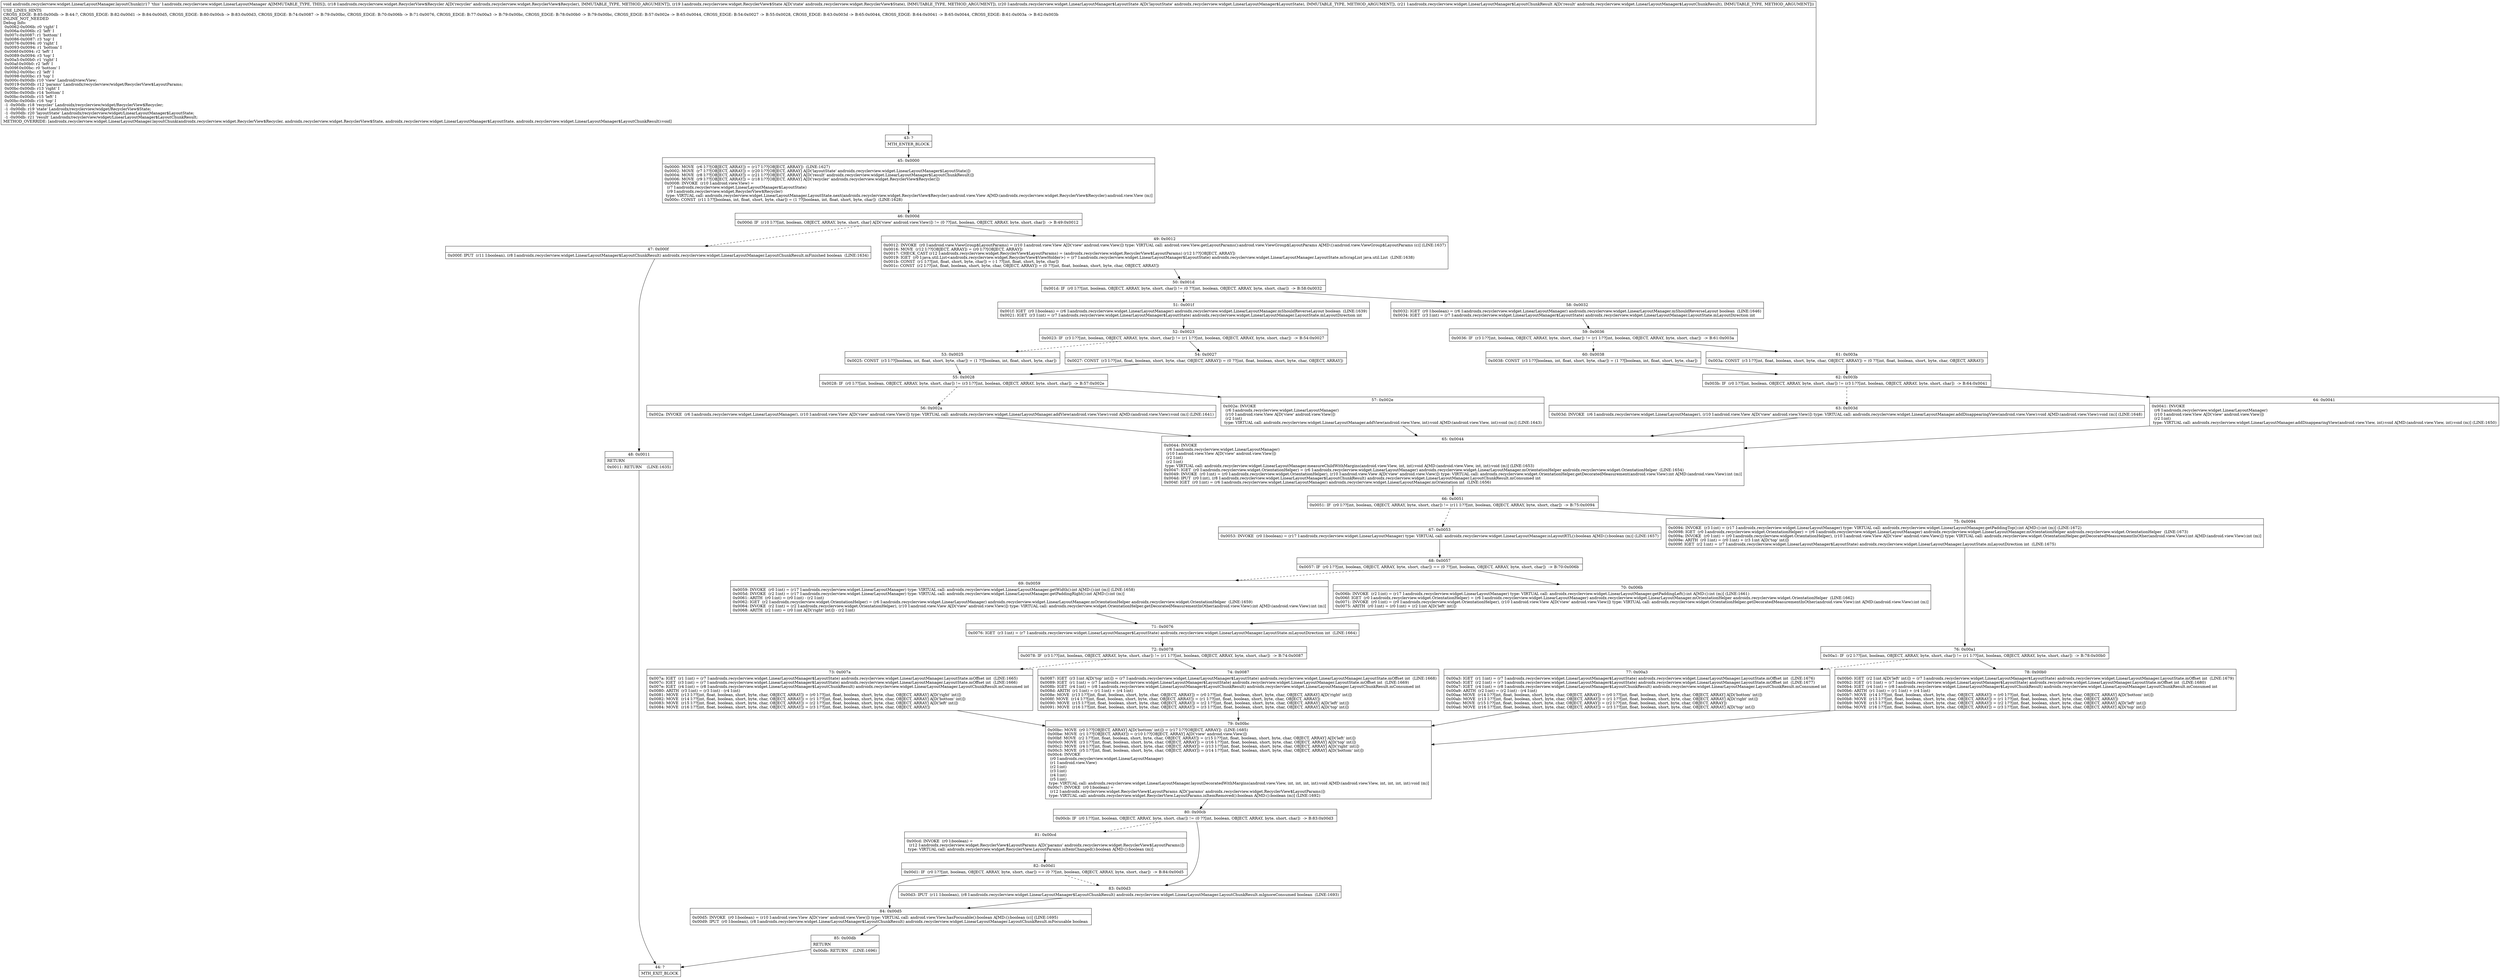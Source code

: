 digraph "CFG forandroidx.recyclerview.widget.LinearLayoutManager.layoutChunk(Landroidx\/recyclerview\/widget\/RecyclerView$Recycler;Landroidx\/recyclerview\/widget\/RecyclerView$State;Landroidx\/recyclerview\/widget\/LinearLayoutManager$LayoutState;Landroidx\/recyclerview\/widget\/LinearLayoutManager$LayoutChunkResult;)V" {
Node_43 [shape=record,label="{43\:\ ?|MTH_ENTER_BLOCK\l}"];
Node_45 [shape=record,label="{45\:\ 0x0000|0x0000: MOVE  (r6 I:??[OBJECT, ARRAY]) = (r17 I:??[OBJECT, ARRAY])  (LINE:1627)\l0x0002: MOVE  (r7 I:??[OBJECT, ARRAY]) = (r20 I:??[OBJECT, ARRAY] A[D('layoutState' androidx.recyclerview.widget.LinearLayoutManager$LayoutState)]) \l0x0004: MOVE  (r8 I:??[OBJECT, ARRAY]) = (r21 I:??[OBJECT, ARRAY] A[D('result' androidx.recyclerview.widget.LinearLayoutManager$LayoutChunkResult)]) \l0x0006: MOVE  (r9 I:??[OBJECT, ARRAY]) = (r18 I:??[OBJECT, ARRAY] A[D('recycler' androidx.recyclerview.widget.RecyclerView$Recycler)]) \l0x0008: INVOKE  (r10 I:android.view.View) = \l  (r7 I:androidx.recyclerview.widget.LinearLayoutManager$LayoutState)\l  (r9 I:androidx.recyclerview.widget.RecyclerView$Recycler)\l type: VIRTUAL call: androidx.recyclerview.widget.LinearLayoutManager.LayoutState.next(androidx.recyclerview.widget.RecyclerView$Recycler):android.view.View A[MD:(androidx.recyclerview.widget.RecyclerView$Recycler):android.view.View (m)]\l0x000c: CONST  (r11 I:??[boolean, int, float, short, byte, char]) = (1 ??[boolean, int, float, short, byte, char])  (LINE:1628)\l}"];
Node_46 [shape=record,label="{46\:\ 0x000d|0x000d: IF  (r10 I:??[int, boolean, OBJECT, ARRAY, byte, short, char] A[D('view' android.view.View)]) != (0 ??[int, boolean, OBJECT, ARRAY, byte, short, char])  \-\> B:49:0x0012 \l}"];
Node_47 [shape=record,label="{47\:\ 0x000f|0x000f: IPUT  (r11 I:boolean), (r8 I:androidx.recyclerview.widget.LinearLayoutManager$LayoutChunkResult) androidx.recyclerview.widget.LinearLayoutManager.LayoutChunkResult.mFinished boolean  (LINE:1634)\l}"];
Node_48 [shape=record,label="{48\:\ 0x0011|RETURN\l|0x0011: RETURN    (LINE:1635)\l}"];
Node_44 [shape=record,label="{44\:\ ?|MTH_EXIT_BLOCK\l}"];
Node_49 [shape=record,label="{49\:\ 0x0012|0x0012: INVOKE  (r0 I:android.view.ViewGroup$LayoutParams) = (r10 I:android.view.View A[D('view' android.view.View)]) type: VIRTUAL call: android.view.View.getLayoutParams():android.view.ViewGroup$LayoutParams A[MD:():android.view.ViewGroup$LayoutParams (c)] (LINE:1637)\l0x0016: MOVE  (r12 I:??[OBJECT, ARRAY]) = (r0 I:??[OBJECT, ARRAY]) \l0x0017: CHECK_CAST (r12 I:androidx.recyclerview.widget.RecyclerView$LayoutParams) = (androidx.recyclerview.widget.RecyclerView$LayoutParams) (r12 I:??[OBJECT, ARRAY]) \l0x0019: IGET  (r0 I:java.util.List\<androidx.recyclerview.widget.RecyclerView$ViewHolder\>) = (r7 I:androidx.recyclerview.widget.LinearLayoutManager$LayoutState) androidx.recyclerview.widget.LinearLayoutManager.LayoutState.mScrapList java.util.List  (LINE:1638)\l0x001b: CONST  (r1 I:??[int, float, short, byte, char]) = (\-1 ??[int, float, short, byte, char]) \l0x001c: CONST  (r2 I:??[int, float, boolean, short, byte, char, OBJECT, ARRAY]) = (0 ??[int, float, boolean, short, byte, char, OBJECT, ARRAY]) \l}"];
Node_50 [shape=record,label="{50\:\ 0x001d|0x001d: IF  (r0 I:??[int, boolean, OBJECT, ARRAY, byte, short, char]) != (0 ??[int, boolean, OBJECT, ARRAY, byte, short, char])  \-\> B:58:0x0032 \l}"];
Node_51 [shape=record,label="{51\:\ 0x001f|0x001f: IGET  (r0 I:boolean) = (r6 I:androidx.recyclerview.widget.LinearLayoutManager) androidx.recyclerview.widget.LinearLayoutManager.mShouldReverseLayout boolean  (LINE:1639)\l0x0021: IGET  (r3 I:int) = (r7 I:androidx.recyclerview.widget.LinearLayoutManager$LayoutState) androidx.recyclerview.widget.LinearLayoutManager.LayoutState.mLayoutDirection int \l}"];
Node_52 [shape=record,label="{52\:\ 0x0023|0x0023: IF  (r3 I:??[int, boolean, OBJECT, ARRAY, byte, short, char]) != (r1 I:??[int, boolean, OBJECT, ARRAY, byte, short, char])  \-\> B:54:0x0027 \l}"];
Node_53 [shape=record,label="{53\:\ 0x0025|0x0025: CONST  (r3 I:??[boolean, int, float, short, byte, char]) = (1 ??[boolean, int, float, short, byte, char]) \l}"];
Node_55 [shape=record,label="{55\:\ 0x0028|0x0028: IF  (r0 I:??[int, boolean, OBJECT, ARRAY, byte, short, char]) != (r3 I:??[int, boolean, OBJECT, ARRAY, byte, short, char])  \-\> B:57:0x002e \l}"];
Node_56 [shape=record,label="{56\:\ 0x002a|0x002a: INVOKE  (r6 I:androidx.recyclerview.widget.LinearLayoutManager), (r10 I:android.view.View A[D('view' android.view.View)]) type: VIRTUAL call: androidx.recyclerview.widget.LinearLayoutManager.addView(android.view.View):void A[MD:(android.view.View):void (m)] (LINE:1641)\l}"];
Node_65 [shape=record,label="{65\:\ 0x0044|0x0044: INVOKE  \l  (r6 I:androidx.recyclerview.widget.LinearLayoutManager)\l  (r10 I:android.view.View A[D('view' android.view.View)])\l  (r2 I:int)\l  (r2 I:int)\l type: VIRTUAL call: androidx.recyclerview.widget.LinearLayoutManager.measureChildWithMargins(android.view.View, int, int):void A[MD:(android.view.View, int, int):void (m)] (LINE:1653)\l0x0047: IGET  (r0 I:androidx.recyclerview.widget.OrientationHelper) = (r6 I:androidx.recyclerview.widget.LinearLayoutManager) androidx.recyclerview.widget.LinearLayoutManager.mOrientationHelper androidx.recyclerview.widget.OrientationHelper  (LINE:1654)\l0x0049: INVOKE  (r0 I:int) = (r0 I:androidx.recyclerview.widget.OrientationHelper), (r10 I:android.view.View A[D('view' android.view.View)]) type: VIRTUAL call: androidx.recyclerview.widget.OrientationHelper.getDecoratedMeasurement(android.view.View):int A[MD:(android.view.View):int (m)]\l0x004d: IPUT  (r0 I:int), (r8 I:androidx.recyclerview.widget.LinearLayoutManager$LayoutChunkResult) androidx.recyclerview.widget.LinearLayoutManager.LayoutChunkResult.mConsumed int \l0x004f: IGET  (r0 I:int) = (r6 I:androidx.recyclerview.widget.LinearLayoutManager) androidx.recyclerview.widget.LinearLayoutManager.mOrientation int  (LINE:1656)\l}"];
Node_66 [shape=record,label="{66\:\ 0x0051|0x0051: IF  (r0 I:??[int, boolean, OBJECT, ARRAY, byte, short, char]) != (r11 I:??[int, boolean, OBJECT, ARRAY, byte, short, char])  \-\> B:75:0x0094 \l}"];
Node_67 [shape=record,label="{67\:\ 0x0053|0x0053: INVOKE  (r0 I:boolean) = (r17 I:androidx.recyclerview.widget.LinearLayoutManager) type: VIRTUAL call: androidx.recyclerview.widget.LinearLayoutManager.isLayoutRTL():boolean A[MD:():boolean (m)] (LINE:1657)\l}"];
Node_68 [shape=record,label="{68\:\ 0x0057|0x0057: IF  (r0 I:??[int, boolean, OBJECT, ARRAY, byte, short, char]) == (0 ??[int, boolean, OBJECT, ARRAY, byte, short, char])  \-\> B:70:0x006b \l}"];
Node_69 [shape=record,label="{69\:\ 0x0059|0x0059: INVOKE  (r0 I:int) = (r17 I:androidx.recyclerview.widget.LinearLayoutManager) type: VIRTUAL call: androidx.recyclerview.widget.LinearLayoutManager.getWidth():int A[MD:():int (m)] (LINE:1658)\l0x005d: INVOKE  (r2 I:int) = (r17 I:androidx.recyclerview.widget.LinearLayoutManager) type: VIRTUAL call: androidx.recyclerview.widget.LinearLayoutManager.getPaddingRight():int A[MD:():int (m)]\l0x0061: ARITH  (r0 I:int) = (r0 I:int) \- (r2 I:int) \l0x0062: IGET  (r2 I:androidx.recyclerview.widget.OrientationHelper) = (r6 I:androidx.recyclerview.widget.LinearLayoutManager) androidx.recyclerview.widget.LinearLayoutManager.mOrientationHelper androidx.recyclerview.widget.OrientationHelper  (LINE:1659)\l0x0064: INVOKE  (r2 I:int) = (r2 I:androidx.recyclerview.widget.OrientationHelper), (r10 I:android.view.View A[D('view' android.view.View)]) type: VIRTUAL call: androidx.recyclerview.widget.OrientationHelper.getDecoratedMeasurementInOther(android.view.View):int A[MD:(android.view.View):int (m)]\l0x0068: ARITH  (r2 I:int) = (r0 I:int A[D('right' int)]) \- (r2 I:int) \l}"];
Node_71 [shape=record,label="{71\:\ 0x0076|0x0076: IGET  (r3 I:int) = (r7 I:androidx.recyclerview.widget.LinearLayoutManager$LayoutState) androidx.recyclerview.widget.LinearLayoutManager.LayoutState.mLayoutDirection int  (LINE:1664)\l}"];
Node_72 [shape=record,label="{72\:\ 0x0078|0x0078: IF  (r3 I:??[int, boolean, OBJECT, ARRAY, byte, short, char]) != (r1 I:??[int, boolean, OBJECT, ARRAY, byte, short, char])  \-\> B:74:0x0087 \l}"];
Node_73 [shape=record,label="{73\:\ 0x007a|0x007a: IGET  (r1 I:int) = (r7 I:androidx.recyclerview.widget.LinearLayoutManager$LayoutState) androidx.recyclerview.widget.LinearLayoutManager.LayoutState.mOffset int  (LINE:1665)\l0x007c: IGET  (r3 I:int) = (r7 I:androidx.recyclerview.widget.LinearLayoutManager$LayoutState) androidx.recyclerview.widget.LinearLayoutManager.LayoutState.mOffset int  (LINE:1666)\l0x007e: IGET  (r4 I:int) = (r8 I:androidx.recyclerview.widget.LinearLayoutManager$LayoutChunkResult) androidx.recyclerview.widget.LinearLayoutManager.LayoutChunkResult.mConsumed int \l0x0080: ARITH  (r3 I:int) = (r3 I:int) \- (r4 I:int) \l0x0081: MOVE  (r13 I:??[int, float, boolean, short, byte, char, OBJECT, ARRAY]) = (r0 I:??[int, float, boolean, short, byte, char, OBJECT, ARRAY] A[D('right' int)]) \l0x0082: MOVE  (r14 I:??[int, float, boolean, short, byte, char, OBJECT, ARRAY]) = (r1 I:??[int, float, boolean, short, byte, char, OBJECT, ARRAY] A[D('bottom' int)]) \l0x0083: MOVE  (r15 I:??[int, float, boolean, short, byte, char, OBJECT, ARRAY]) = (r2 I:??[int, float, boolean, short, byte, char, OBJECT, ARRAY] A[D('left' int)]) \l0x0084: MOVE  (r16 I:??[int, float, boolean, short, byte, char, OBJECT, ARRAY]) = (r3 I:??[int, float, boolean, short, byte, char, OBJECT, ARRAY]) \l}"];
Node_79 [shape=record,label="{79\:\ 0x00bc|0x00bc: MOVE  (r0 I:??[OBJECT, ARRAY] A[D('bottom' int)]) = (r17 I:??[OBJECT, ARRAY])  (LINE:1685)\l0x00be: MOVE  (r1 I:??[OBJECT, ARRAY]) = (r10 I:??[OBJECT, ARRAY] A[D('view' android.view.View)]) \l0x00bf: MOVE  (r2 I:??[int, float, boolean, short, byte, char, OBJECT, ARRAY]) = (r15 I:??[int, float, boolean, short, byte, char, OBJECT, ARRAY] A[D('left' int)]) \l0x00c0: MOVE  (r3 I:??[int, float, boolean, short, byte, char, OBJECT, ARRAY]) = (r16 I:??[int, float, boolean, short, byte, char, OBJECT, ARRAY] A[D('top' int)]) \l0x00c2: MOVE  (r4 I:??[int, float, boolean, short, byte, char, OBJECT, ARRAY]) = (r13 I:??[int, float, boolean, short, byte, char, OBJECT, ARRAY] A[D('right' int)]) \l0x00c3: MOVE  (r5 I:??[int, float, boolean, short, byte, char, OBJECT, ARRAY]) = (r14 I:??[int, float, boolean, short, byte, char, OBJECT, ARRAY] A[D('bottom' int)]) \l0x00c4: INVOKE  \l  (r0 I:androidx.recyclerview.widget.LinearLayoutManager)\l  (r1 I:android.view.View)\l  (r2 I:int)\l  (r3 I:int)\l  (r4 I:int)\l  (r5 I:int)\l type: VIRTUAL call: androidx.recyclerview.widget.LinearLayoutManager.layoutDecoratedWithMargins(android.view.View, int, int, int, int):void A[MD:(android.view.View, int, int, int, int):void (m)]\l0x00c7: INVOKE  (r0 I:boolean) = \l  (r12 I:androidx.recyclerview.widget.RecyclerView$LayoutParams A[D('params' androidx.recyclerview.widget.RecyclerView$LayoutParams)])\l type: VIRTUAL call: androidx.recyclerview.widget.RecyclerView.LayoutParams.isItemRemoved():boolean A[MD:():boolean (m)] (LINE:1692)\l}"];
Node_80 [shape=record,label="{80\:\ 0x00cb|0x00cb: IF  (r0 I:??[int, boolean, OBJECT, ARRAY, byte, short, char]) != (0 ??[int, boolean, OBJECT, ARRAY, byte, short, char])  \-\> B:83:0x00d3 \l}"];
Node_81 [shape=record,label="{81\:\ 0x00cd|0x00cd: INVOKE  (r0 I:boolean) = \l  (r12 I:androidx.recyclerview.widget.RecyclerView$LayoutParams A[D('params' androidx.recyclerview.widget.RecyclerView$LayoutParams)])\l type: VIRTUAL call: androidx.recyclerview.widget.RecyclerView.LayoutParams.isItemChanged():boolean A[MD:():boolean (m)]\l}"];
Node_82 [shape=record,label="{82\:\ 0x00d1|0x00d1: IF  (r0 I:??[int, boolean, OBJECT, ARRAY, byte, short, char]) == (0 ??[int, boolean, OBJECT, ARRAY, byte, short, char])  \-\> B:84:0x00d5 \l}"];
Node_84 [shape=record,label="{84\:\ 0x00d5|0x00d5: INVOKE  (r0 I:boolean) = (r10 I:android.view.View A[D('view' android.view.View)]) type: VIRTUAL call: android.view.View.hasFocusable():boolean A[MD:():boolean (c)] (LINE:1695)\l0x00d9: IPUT  (r0 I:boolean), (r8 I:androidx.recyclerview.widget.LinearLayoutManager$LayoutChunkResult) androidx.recyclerview.widget.LinearLayoutManager.LayoutChunkResult.mFocusable boolean \l}"];
Node_85 [shape=record,label="{85\:\ 0x00db|RETURN\l|0x00db: RETURN    (LINE:1696)\l}"];
Node_83 [shape=record,label="{83\:\ 0x00d3|0x00d3: IPUT  (r11 I:boolean), (r8 I:androidx.recyclerview.widget.LinearLayoutManager$LayoutChunkResult) androidx.recyclerview.widget.LinearLayoutManager.LayoutChunkResult.mIgnoreConsumed boolean  (LINE:1693)\l}"];
Node_74 [shape=record,label="{74\:\ 0x0087|0x0087: IGET  (r3 I:int A[D('top' int)]) = (r7 I:androidx.recyclerview.widget.LinearLayoutManager$LayoutState) androidx.recyclerview.widget.LinearLayoutManager.LayoutState.mOffset int  (LINE:1668)\l0x0089: IGET  (r1 I:int) = (r7 I:androidx.recyclerview.widget.LinearLayoutManager$LayoutState) androidx.recyclerview.widget.LinearLayoutManager.LayoutState.mOffset int  (LINE:1669)\l0x008b: IGET  (r4 I:int) = (r8 I:androidx.recyclerview.widget.LinearLayoutManager$LayoutChunkResult) androidx.recyclerview.widget.LinearLayoutManager.LayoutChunkResult.mConsumed int \l0x008d: ARITH  (r1 I:int) = (r1 I:int) + (r4 I:int) \l0x008e: MOVE  (r13 I:??[int, float, boolean, short, byte, char, OBJECT, ARRAY]) = (r0 I:??[int, float, boolean, short, byte, char, OBJECT, ARRAY] A[D('right' int)]) \l0x008f: MOVE  (r14 I:??[int, float, boolean, short, byte, char, OBJECT, ARRAY]) = (r1 I:??[int, float, boolean, short, byte, char, OBJECT, ARRAY]) \l0x0090: MOVE  (r15 I:??[int, float, boolean, short, byte, char, OBJECT, ARRAY]) = (r2 I:??[int, float, boolean, short, byte, char, OBJECT, ARRAY] A[D('left' int)]) \l0x0091: MOVE  (r16 I:??[int, float, boolean, short, byte, char, OBJECT, ARRAY]) = (r3 I:??[int, float, boolean, short, byte, char, OBJECT, ARRAY] A[D('top' int)]) \l}"];
Node_70 [shape=record,label="{70\:\ 0x006b|0x006b: INVOKE  (r2 I:int) = (r17 I:androidx.recyclerview.widget.LinearLayoutManager) type: VIRTUAL call: androidx.recyclerview.widget.LinearLayoutManager.getPaddingLeft():int A[MD:():int (m)] (LINE:1661)\l0x006f: IGET  (r0 I:androidx.recyclerview.widget.OrientationHelper) = (r6 I:androidx.recyclerview.widget.LinearLayoutManager) androidx.recyclerview.widget.LinearLayoutManager.mOrientationHelper androidx.recyclerview.widget.OrientationHelper  (LINE:1662)\l0x0071: INVOKE  (r0 I:int) = (r0 I:androidx.recyclerview.widget.OrientationHelper), (r10 I:android.view.View A[D('view' android.view.View)]) type: VIRTUAL call: androidx.recyclerview.widget.OrientationHelper.getDecoratedMeasurementInOther(android.view.View):int A[MD:(android.view.View):int (m)]\l0x0075: ARITH  (r0 I:int) = (r0 I:int) + (r2 I:int A[D('left' int)]) \l}"];
Node_75 [shape=record,label="{75\:\ 0x0094|0x0094: INVOKE  (r3 I:int) = (r17 I:androidx.recyclerview.widget.LinearLayoutManager) type: VIRTUAL call: androidx.recyclerview.widget.LinearLayoutManager.getPaddingTop():int A[MD:():int (m)] (LINE:1672)\l0x0098: IGET  (r0 I:androidx.recyclerview.widget.OrientationHelper) = (r6 I:androidx.recyclerview.widget.LinearLayoutManager) androidx.recyclerview.widget.LinearLayoutManager.mOrientationHelper androidx.recyclerview.widget.OrientationHelper  (LINE:1673)\l0x009a: INVOKE  (r0 I:int) = (r0 I:androidx.recyclerview.widget.OrientationHelper), (r10 I:android.view.View A[D('view' android.view.View)]) type: VIRTUAL call: androidx.recyclerview.widget.OrientationHelper.getDecoratedMeasurementInOther(android.view.View):int A[MD:(android.view.View):int (m)]\l0x009e: ARITH  (r0 I:int) = (r0 I:int) + (r3 I:int A[D('top' int)]) \l0x009f: IGET  (r2 I:int) = (r7 I:androidx.recyclerview.widget.LinearLayoutManager$LayoutState) androidx.recyclerview.widget.LinearLayoutManager.LayoutState.mLayoutDirection int  (LINE:1675)\l}"];
Node_76 [shape=record,label="{76\:\ 0x00a1|0x00a1: IF  (r2 I:??[int, boolean, OBJECT, ARRAY, byte, short, char]) != (r1 I:??[int, boolean, OBJECT, ARRAY, byte, short, char])  \-\> B:78:0x00b0 \l}"];
Node_77 [shape=record,label="{77\:\ 0x00a3|0x00a3: IGET  (r1 I:int) = (r7 I:androidx.recyclerview.widget.LinearLayoutManager$LayoutState) androidx.recyclerview.widget.LinearLayoutManager.LayoutState.mOffset int  (LINE:1676)\l0x00a5: IGET  (r2 I:int) = (r7 I:androidx.recyclerview.widget.LinearLayoutManager$LayoutState) androidx.recyclerview.widget.LinearLayoutManager.LayoutState.mOffset int  (LINE:1677)\l0x00a7: IGET  (r4 I:int) = (r8 I:androidx.recyclerview.widget.LinearLayoutManager$LayoutChunkResult) androidx.recyclerview.widget.LinearLayoutManager.LayoutChunkResult.mConsumed int \l0x00a9: ARITH  (r2 I:int) = (r2 I:int) \- (r4 I:int) \l0x00aa: MOVE  (r14 I:??[int, float, boolean, short, byte, char, OBJECT, ARRAY]) = (r0 I:??[int, float, boolean, short, byte, char, OBJECT, ARRAY] A[D('bottom' int)]) \l0x00ab: MOVE  (r13 I:??[int, float, boolean, short, byte, char, OBJECT, ARRAY]) = (r1 I:??[int, float, boolean, short, byte, char, OBJECT, ARRAY] A[D('right' int)]) \l0x00ac: MOVE  (r15 I:??[int, float, boolean, short, byte, char, OBJECT, ARRAY]) = (r2 I:??[int, float, boolean, short, byte, char, OBJECT, ARRAY]) \l0x00ad: MOVE  (r16 I:??[int, float, boolean, short, byte, char, OBJECT, ARRAY]) = (r3 I:??[int, float, boolean, short, byte, char, OBJECT, ARRAY] A[D('top' int)]) \l}"];
Node_78 [shape=record,label="{78\:\ 0x00b0|0x00b0: IGET  (r2 I:int A[D('left' int)]) = (r7 I:androidx.recyclerview.widget.LinearLayoutManager$LayoutState) androidx.recyclerview.widget.LinearLayoutManager.LayoutState.mOffset int  (LINE:1679)\l0x00b2: IGET  (r1 I:int) = (r7 I:androidx.recyclerview.widget.LinearLayoutManager$LayoutState) androidx.recyclerview.widget.LinearLayoutManager.LayoutState.mOffset int  (LINE:1680)\l0x00b4: IGET  (r4 I:int) = (r8 I:androidx.recyclerview.widget.LinearLayoutManager$LayoutChunkResult) androidx.recyclerview.widget.LinearLayoutManager.LayoutChunkResult.mConsumed int \l0x00b6: ARITH  (r1 I:int) = (r1 I:int) + (r4 I:int) \l0x00b7: MOVE  (r14 I:??[int, float, boolean, short, byte, char, OBJECT, ARRAY]) = (r0 I:??[int, float, boolean, short, byte, char, OBJECT, ARRAY] A[D('bottom' int)]) \l0x00b8: MOVE  (r13 I:??[int, float, boolean, short, byte, char, OBJECT, ARRAY]) = (r1 I:??[int, float, boolean, short, byte, char, OBJECT, ARRAY]) \l0x00b9: MOVE  (r15 I:??[int, float, boolean, short, byte, char, OBJECT, ARRAY]) = (r2 I:??[int, float, boolean, short, byte, char, OBJECT, ARRAY] A[D('left' int)]) \l0x00ba: MOVE  (r16 I:??[int, float, boolean, short, byte, char, OBJECT, ARRAY]) = (r3 I:??[int, float, boolean, short, byte, char, OBJECT, ARRAY] A[D('top' int)]) \l}"];
Node_57 [shape=record,label="{57\:\ 0x002e|0x002e: INVOKE  \l  (r6 I:androidx.recyclerview.widget.LinearLayoutManager)\l  (r10 I:android.view.View A[D('view' android.view.View)])\l  (r2 I:int)\l type: VIRTUAL call: androidx.recyclerview.widget.LinearLayoutManager.addView(android.view.View, int):void A[MD:(android.view.View, int):void (m)] (LINE:1643)\l}"];
Node_54 [shape=record,label="{54\:\ 0x0027|0x0027: CONST  (r3 I:??[int, float, boolean, short, byte, char, OBJECT, ARRAY]) = (0 ??[int, float, boolean, short, byte, char, OBJECT, ARRAY]) \l}"];
Node_58 [shape=record,label="{58\:\ 0x0032|0x0032: IGET  (r0 I:boolean) = (r6 I:androidx.recyclerview.widget.LinearLayoutManager) androidx.recyclerview.widget.LinearLayoutManager.mShouldReverseLayout boolean  (LINE:1646)\l0x0034: IGET  (r3 I:int) = (r7 I:androidx.recyclerview.widget.LinearLayoutManager$LayoutState) androidx.recyclerview.widget.LinearLayoutManager.LayoutState.mLayoutDirection int \l}"];
Node_59 [shape=record,label="{59\:\ 0x0036|0x0036: IF  (r3 I:??[int, boolean, OBJECT, ARRAY, byte, short, char]) != (r1 I:??[int, boolean, OBJECT, ARRAY, byte, short, char])  \-\> B:61:0x003a \l}"];
Node_60 [shape=record,label="{60\:\ 0x0038|0x0038: CONST  (r3 I:??[boolean, int, float, short, byte, char]) = (1 ??[boolean, int, float, short, byte, char]) \l}"];
Node_62 [shape=record,label="{62\:\ 0x003b|0x003b: IF  (r0 I:??[int, boolean, OBJECT, ARRAY, byte, short, char]) != (r3 I:??[int, boolean, OBJECT, ARRAY, byte, short, char])  \-\> B:64:0x0041 \l}"];
Node_63 [shape=record,label="{63\:\ 0x003d|0x003d: INVOKE  (r6 I:androidx.recyclerview.widget.LinearLayoutManager), (r10 I:android.view.View A[D('view' android.view.View)]) type: VIRTUAL call: androidx.recyclerview.widget.LinearLayoutManager.addDisappearingView(android.view.View):void A[MD:(android.view.View):void (m)] (LINE:1648)\l}"];
Node_64 [shape=record,label="{64\:\ 0x0041|0x0041: INVOKE  \l  (r6 I:androidx.recyclerview.widget.LinearLayoutManager)\l  (r10 I:android.view.View A[D('view' android.view.View)])\l  (r2 I:int)\l type: VIRTUAL call: androidx.recyclerview.widget.LinearLayoutManager.addDisappearingView(android.view.View, int):void A[MD:(android.view.View, int):void (m)] (LINE:1650)\l}"];
Node_61 [shape=record,label="{61\:\ 0x003a|0x003a: CONST  (r3 I:??[int, float, boolean, short, byte, char, OBJECT, ARRAY]) = (0 ??[int, float, boolean, short, byte, char, OBJECT, ARRAY]) \l}"];
MethodNode[shape=record,label="{void androidx.recyclerview.widget.LinearLayoutManager.layoutChunk((r17 'this' I:androidx.recyclerview.widget.LinearLayoutManager A[IMMUTABLE_TYPE, THIS]), (r18 I:androidx.recyclerview.widget.RecyclerView$Recycler A[D('recycler' androidx.recyclerview.widget.RecyclerView$Recycler), IMMUTABLE_TYPE, METHOD_ARGUMENT]), (r19 I:androidx.recyclerview.widget.RecyclerView$State A[D('state' androidx.recyclerview.widget.RecyclerView$State), IMMUTABLE_TYPE, METHOD_ARGUMENT]), (r20 I:androidx.recyclerview.widget.LinearLayoutManager$LayoutState A[D('layoutState' androidx.recyclerview.widget.LinearLayoutManager$LayoutState), IMMUTABLE_TYPE, METHOD_ARGUMENT]), (r21 I:androidx.recyclerview.widget.LinearLayoutManager$LayoutChunkResult A[D('result' androidx.recyclerview.widget.LinearLayoutManager$LayoutChunkResult), IMMUTABLE_TYPE, METHOD_ARGUMENT]))  | USE_LINES_HINTS\lCROSS_EDGE: B:85:0x00db \-\> B:44:?, CROSS_EDGE: B:82:0x00d1 \-\> B:84:0x00d5, CROSS_EDGE: B:80:0x00cb \-\> B:83:0x00d3, CROSS_EDGE: B:74:0x0087 \-\> B:79:0x00bc, CROSS_EDGE: B:70:0x006b \-\> B:71:0x0076, CROSS_EDGE: B:77:0x00a3 \-\> B:79:0x00bc, CROSS_EDGE: B:78:0x00b0 \-\> B:79:0x00bc, CROSS_EDGE: B:57:0x002e \-\> B:65:0x0044, CROSS_EDGE: B:54:0x0027 \-\> B:55:0x0028, CROSS_EDGE: B:63:0x003d \-\> B:65:0x0044, CROSS_EDGE: B:64:0x0041 \-\> B:65:0x0044, CROSS_EDGE: B:61:0x003a \-\> B:62:0x003b\lINLINE_NOT_NEEDED\lDebug Info:\l  0x0062\-0x006b: r0 'right' I\l  0x006a\-0x006b: r2 'left' I\l  0x007c\-0x0087: r1 'bottom' I\l  0x0086\-0x0087: r3 'top' I\l  0x0076\-0x0094: r0 'right' I\l  0x0093\-0x0094: r1 'bottom' I\l  0x006f\-0x0094: r2 'left' I\l  0x0089\-0x0094: r3 'top' I\l  0x00a5\-0x00b0: r1 'right' I\l  0x00af\-0x00b0: r2 'left' I\l  0x009f\-0x00bc: r0 'bottom' I\l  0x00b2\-0x00bc: r2 'left' I\l  0x0098\-0x00bc: r3 'top' I\l  0x000c\-0x00db: r10 'view' Landroid\/view\/View;\l  0x0019\-0x00db: r12 'params' Landroidx\/recyclerview\/widget\/RecyclerView$LayoutParams;\l  0x00bc\-0x00db: r13 'right' I\l  0x00bc\-0x00db: r14 'bottom' I\l  0x00bc\-0x00db: r15 'left' I\l  0x00bc\-0x00db: r16 'top' I\l  \-1 \-0x00db: r18 'recycler' Landroidx\/recyclerview\/widget\/RecyclerView$Recycler;\l  \-1 \-0x00db: r19 'state' Landroidx\/recyclerview\/widget\/RecyclerView$State;\l  \-1 \-0x00db: r20 'layoutState' Landroidx\/recyclerview\/widget\/LinearLayoutManager$LayoutState;\l  \-1 \-0x00db: r21 'result' Landroidx\/recyclerview\/widget\/LinearLayoutManager$LayoutChunkResult;\lMETHOD_OVERRIDE: [androidx.recyclerview.widget.LinearLayoutManager.layoutChunk(androidx.recyclerview.widget.RecyclerView$Recycler, androidx.recyclerview.widget.RecyclerView$State, androidx.recyclerview.widget.LinearLayoutManager$LayoutState, androidx.recyclerview.widget.LinearLayoutManager$LayoutChunkResult):void]\l}"];
MethodNode -> Node_43;Node_43 -> Node_45;
Node_45 -> Node_46;
Node_46 -> Node_47[style=dashed];
Node_46 -> Node_49;
Node_47 -> Node_48;
Node_48 -> Node_44;
Node_49 -> Node_50;
Node_50 -> Node_51[style=dashed];
Node_50 -> Node_58;
Node_51 -> Node_52;
Node_52 -> Node_53[style=dashed];
Node_52 -> Node_54;
Node_53 -> Node_55;
Node_55 -> Node_56[style=dashed];
Node_55 -> Node_57;
Node_56 -> Node_65;
Node_65 -> Node_66;
Node_66 -> Node_67[style=dashed];
Node_66 -> Node_75;
Node_67 -> Node_68;
Node_68 -> Node_69[style=dashed];
Node_68 -> Node_70;
Node_69 -> Node_71;
Node_71 -> Node_72;
Node_72 -> Node_73[style=dashed];
Node_72 -> Node_74;
Node_73 -> Node_79;
Node_79 -> Node_80;
Node_80 -> Node_81[style=dashed];
Node_80 -> Node_83;
Node_81 -> Node_82;
Node_82 -> Node_83[style=dashed];
Node_82 -> Node_84;
Node_84 -> Node_85;
Node_85 -> Node_44;
Node_83 -> Node_84;
Node_74 -> Node_79;
Node_70 -> Node_71;
Node_75 -> Node_76;
Node_76 -> Node_77[style=dashed];
Node_76 -> Node_78;
Node_77 -> Node_79;
Node_78 -> Node_79;
Node_57 -> Node_65;
Node_54 -> Node_55;
Node_58 -> Node_59;
Node_59 -> Node_60[style=dashed];
Node_59 -> Node_61;
Node_60 -> Node_62;
Node_62 -> Node_63[style=dashed];
Node_62 -> Node_64;
Node_63 -> Node_65;
Node_64 -> Node_65;
Node_61 -> Node_62;
}

